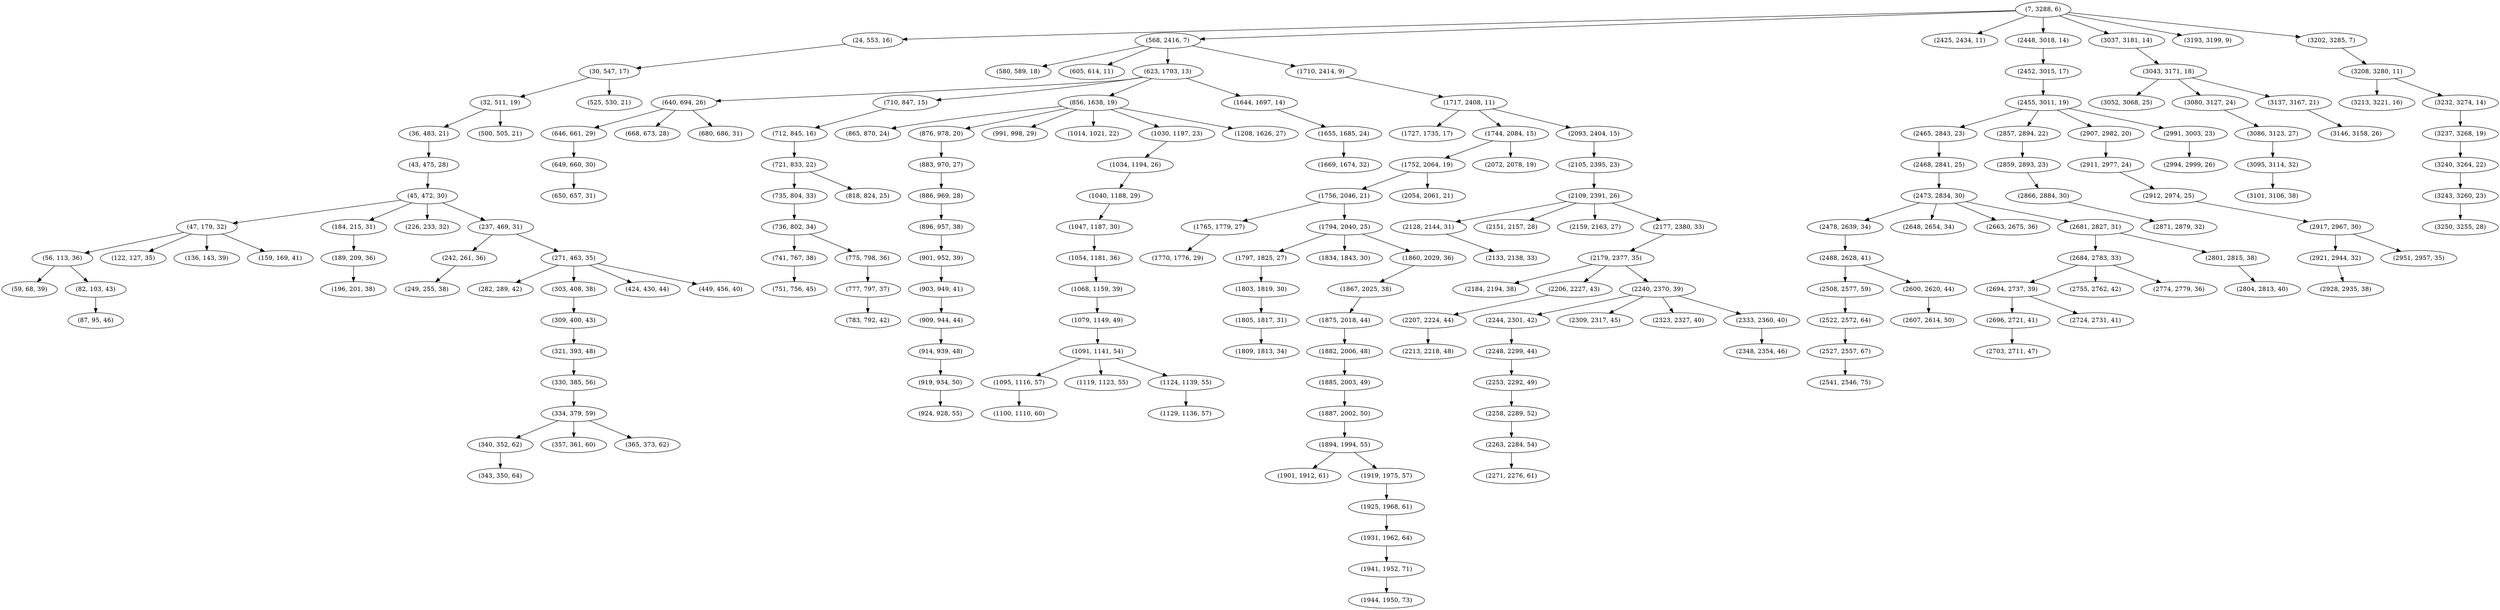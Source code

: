 digraph tree {
    "(7, 3288, 6)";
    "(24, 553, 16)";
    "(30, 547, 17)";
    "(32, 511, 19)";
    "(36, 483, 21)";
    "(43, 475, 28)";
    "(45, 472, 30)";
    "(47, 179, 32)";
    "(56, 113, 36)";
    "(59, 68, 39)";
    "(82, 103, 43)";
    "(87, 95, 46)";
    "(122, 127, 35)";
    "(136, 143, 39)";
    "(159, 169, 41)";
    "(184, 215, 31)";
    "(189, 209, 36)";
    "(196, 201, 38)";
    "(226, 233, 32)";
    "(237, 469, 31)";
    "(242, 261, 36)";
    "(249, 255, 38)";
    "(271, 463, 35)";
    "(282, 289, 42)";
    "(303, 408, 38)";
    "(309, 400, 43)";
    "(321, 393, 48)";
    "(330, 385, 56)";
    "(334, 379, 59)";
    "(340, 352, 62)";
    "(343, 350, 64)";
    "(357, 361, 60)";
    "(365, 373, 62)";
    "(424, 430, 44)";
    "(449, 456, 40)";
    "(500, 505, 21)";
    "(525, 530, 21)";
    "(568, 2416, 7)";
    "(580, 589, 18)";
    "(605, 614, 11)";
    "(623, 1703, 13)";
    "(640, 694, 26)";
    "(646, 661, 29)";
    "(649, 660, 30)";
    "(650, 657, 31)";
    "(668, 673, 28)";
    "(680, 686, 31)";
    "(710, 847, 15)";
    "(712, 845, 16)";
    "(721, 833, 22)";
    "(735, 804, 33)";
    "(736, 802, 34)";
    "(741, 767, 38)";
    "(751, 756, 45)";
    "(775, 798, 36)";
    "(777, 797, 37)";
    "(783, 792, 42)";
    "(818, 824, 25)";
    "(856, 1638, 19)";
    "(865, 870, 24)";
    "(876, 978, 20)";
    "(883, 970, 27)";
    "(886, 969, 28)";
    "(896, 957, 38)";
    "(901, 952, 39)";
    "(903, 949, 41)";
    "(909, 944, 44)";
    "(914, 939, 48)";
    "(919, 934, 50)";
    "(924, 928, 55)";
    "(991, 998, 29)";
    "(1014, 1021, 22)";
    "(1030, 1197, 23)";
    "(1034, 1194, 26)";
    "(1040, 1188, 29)";
    "(1047, 1187, 30)";
    "(1054, 1181, 36)";
    "(1068, 1159, 39)";
    "(1079, 1149, 49)";
    "(1091, 1141, 54)";
    "(1095, 1116, 57)";
    "(1100, 1110, 60)";
    "(1119, 1123, 55)";
    "(1124, 1139, 55)";
    "(1129, 1136, 57)";
    "(1208, 1626, 27)";
    "(1644, 1697, 14)";
    "(1655, 1685, 24)";
    "(1669, 1674, 32)";
    "(1710, 2414, 9)";
    "(1717, 2408, 11)";
    "(1727, 1735, 17)";
    "(1744, 2084, 15)";
    "(1752, 2064, 19)";
    "(1756, 2046, 21)";
    "(1765, 1779, 27)";
    "(1770, 1776, 29)";
    "(1794, 2040, 25)";
    "(1797, 1825, 27)";
    "(1803, 1819, 30)";
    "(1805, 1817, 31)";
    "(1809, 1813, 34)";
    "(1834, 1843, 30)";
    "(1860, 2029, 36)";
    "(1867, 2025, 38)";
    "(1875, 2018, 44)";
    "(1882, 2006, 48)";
    "(1885, 2003, 49)";
    "(1887, 2002, 50)";
    "(1894, 1994, 55)";
    "(1901, 1912, 61)";
    "(1919, 1975, 57)";
    "(1925, 1968, 61)";
    "(1931, 1962, 64)";
    "(1941, 1952, 71)";
    "(1944, 1950, 73)";
    "(2054, 2061, 21)";
    "(2072, 2078, 19)";
    "(2093, 2404, 15)";
    "(2105, 2395, 23)";
    "(2109, 2391, 26)";
    "(2128, 2144, 31)";
    "(2133, 2138, 33)";
    "(2151, 2157, 28)";
    "(2159, 2163, 27)";
    "(2177, 2380, 33)";
    "(2179, 2377, 35)";
    "(2184, 2194, 38)";
    "(2206, 2227, 43)";
    "(2207, 2224, 44)";
    "(2213, 2218, 48)";
    "(2240, 2370, 39)";
    "(2244, 2301, 42)";
    "(2248, 2299, 44)";
    "(2253, 2292, 49)";
    "(2258, 2289, 52)";
    "(2263, 2284, 54)";
    "(2271, 2276, 61)";
    "(2309, 2317, 45)";
    "(2323, 2327, 40)";
    "(2333, 2360, 40)";
    "(2348, 2354, 46)";
    "(2425, 2434, 11)";
    "(2448, 3018, 14)";
    "(2452, 3015, 17)";
    "(2455, 3011, 19)";
    "(2465, 2843, 23)";
    "(2468, 2841, 25)";
    "(2473, 2834, 30)";
    "(2478, 2639, 34)";
    "(2488, 2628, 41)";
    "(2508, 2577, 59)";
    "(2522, 2572, 64)";
    "(2527, 2557, 67)";
    "(2541, 2546, 75)";
    "(2600, 2620, 44)";
    "(2607, 2614, 50)";
    "(2648, 2654, 34)";
    "(2663, 2675, 36)";
    "(2681, 2827, 31)";
    "(2684, 2783, 33)";
    "(2694, 2737, 39)";
    "(2696, 2721, 41)";
    "(2703, 2711, 47)";
    "(2724, 2731, 41)";
    "(2755, 2762, 42)";
    "(2774, 2779, 36)";
    "(2801, 2815, 38)";
    "(2804, 2813, 40)";
    "(2857, 2894, 22)";
    "(2859, 2893, 23)";
    "(2866, 2884, 30)";
    "(2871, 2879, 32)";
    "(2907, 2982, 20)";
    "(2911, 2977, 24)";
    "(2912, 2974, 25)";
    "(2917, 2967, 30)";
    "(2921, 2944, 32)";
    "(2928, 2935, 38)";
    "(2951, 2957, 35)";
    "(2991, 3003, 23)";
    "(2994, 2999, 26)";
    "(3037, 3181, 14)";
    "(3043, 3171, 18)";
    "(3052, 3068, 25)";
    "(3080, 3127, 24)";
    "(3086, 3123, 27)";
    "(3095, 3114, 32)";
    "(3101, 3106, 38)";
    "(3137, 3167, 21)";
    "(3146, 3158, 26)";
    "(3193, 3199, 9)";
    "(3202, 3285, 7)";
    "(3208, 3280, 11)";
    "(3213, 3221, 16)";
    "(3232, 3274, 14)";
    "(3237, 3268, 19)";
    "(3240, 3264, 22)";
    "(3243, 3260, 23)";
    "(3250, 3255, 28)";
    "(7, 3288, 6)" -> "(24, 553, 16)";
    "(7, 3288, 6)" -> "(568, 2416, 7)";
    "(7, 3288, 6)" -> "(2425, 2434, 11)";
    "(7, 3288, 6)" -> "(2448, 3018, 14)";
    "(7, 3288, 6)" -> "(3037, 3181, 14)";
    "(7, 3288, 6)" -> "(3193, 3199, 9)";
    "(7, 3288, 6)" -> "(3202, 3285, 7)";
    "(24, 553, 16)" -> "(30, 547, 17)";
    "(30, 547, 17)" -> "(32, 511, 19)";
    "(30, 547, 17)" -> "(525, 530, 21)";
    "(32, 511, 19)" -> "(36, 483, 21)";
    "(32, 511, 19)" -> "(500, 505, 21)";
    "(36, 483, 21)" -> "(43, 475, 28)";
    "(43, 475, 28)" -> "(45, 472, 30)";
    "(45, 472, 30)" -> "(47, 179, 32)";
    "(45, 472, 30)" -> "(184, 215, 31)";
    "(45, 472, 30)" -> "(226, 233, 32)";
    "(45, 472, 30)" -> "(237, 469, 31)";
    "(47, 179, 32)" -> "(56, 113, 36)";
    "(47, 179, 32)" -> "(122, 127, 35)";
    "(47, 179, 32)" -> "(136, 143, 39)";
    "(47, 179, 32)" -> "(159, 169, 41)";
    "(56, 113, 36)" -> "(59, 68, 39)";
    "(56, 113, 36)" -> "(82, 103, 43)";
    "(82, 103, 43)" -> "(87, 95, 46)";
    "(184, 215, 31)" -> "(189, 209, 36)";
    "(189, 209, 36)" -> "(196, 201, 38)";
    "(237, 469, 31)" -> "(242, 261, 36)";
    "(237, 469, 31)" -> "(271, 463, 35)";
    "(242, 261, 36)" -> "(249, 255, 38)";
    "(271, 463, 35)" -> "(282, 289, 42)";
    "(271, 463, 35)" -> "(303, 408, 38)";
    "(271, 463, 35)" -> "(424, 430, 44)";
    "(271, 463, 35)" -> "(449, 456, 40)";
    "(303, 408, 38)" -> "(309, 400, 43)";
    "(309, 400, 43)" -> "(321, 393, 48)";
    "(321, 393, 48)" -> "(330, 385, 56)";
    "(330, 385, 56)" -> "(334, 379, 59)";
    "(334, 379, 59)" -> "(340, 352, 62)";
    "(334, 379, 59)" -> "(357, 361, 60)";
    "(334, 379, 59)" -> "(365, 373, 62)";
    "(340, 352, 62)" -> "(343, 350, 64)";
    "(568, 2416, 7)" -> "(580, 589, 18)";
    "(568, 2416, 7)" -> "(605, 614, 11)";
    "(568, 2416, 7)" -> "(623, 1703, 13)";
    "(568, 2416, 7)" -> "(1710, 2414, 9)";
    "(623, 1703, 13)" -> "(640, 694, 26)";
    "(623, 1703, 13)" -> "(710, 847, 15)";
    "(623, 1703, 13)" -> "(856, 1638, 19)";
    "(623, 1703, 13)" -> "(1644, 1697, 14)";
    "(640, 694, 26)" -> "(646, 661, 29)";
    "(640, 694, 26)" -> "(668, 673, 28)";
    "(640, 694, 26)" -> "(680, 686, 31)";
    "(646, 661, 29)" -> "(649, 660, 30)";
    "(649, 660, 30)" -> "(650, 657, 31)";
    "(710, 847, 15)" -> "(712, 845, 16)";
    "(712, 845, 16)" -> "(721, 833, 22)";
    "(721, 833, 22)" -> "(735, 804, 33)";
    "(721, 833, 22)" -> "(818, 824, 25)";
    "(735, 804, 33)" -> "(736, 802, 34)";
    "(736, 802, 34)" -> "(741, 767, 38)";
    "(736, 802, 34)" -> "(775, 798, 36)";
    "(741, 767, 38)" -> "(751, 756, 45)";
    "(775, 798, 36)" -> "(777, 797, 37)";
    "(777, 797, 37)" -> "(783, 792, 42)";
    "(856, 1638, 19)" -> "(865, 870, 24)";
    "(856, 1638, 19)" -> "(876, 978, 20)";
    "(856, 1638, 19)" -> "(991, 998, 29)";
    "(856, 1638, 19)" -> "(1014, 1021, 22)";
    "(856, 1638, 19)" -> "(1030, 1197, 23)";
    "(856, 1638, 19)" -> "(1208, 1626, 27)";
    "(876, 978, 20)" -> "(883, 970, 27)";
    "(883, 970, 27)" -> "(886, 969, 28)";
    "(886, 969, 28)" -> "(896, 957, 38)";
    "(896, 957, 38)" -> "(901, 952, 39)";
    "(901, 952, 39)" -> "(903, 949, 41)";
    "(903, 949, 41)" -> "(909, 944, 44)";
    "(909, 944, 44)" -> "(914, 939, 48)";
    "(914, 939, 48)" -> "(919, 934, 50)";
    "(919, 934, 50)" -> "(924, 928, 55)";
    "(1030, 1197, 23)" -> "(1034, 1194, 26)";
    "(1034, 1194, 26)" -> "(1040, 1188, 29)";
    "(1040, 1188, 29)" -> "(1047, 1187, 30)";
    "(1047, 1187, 30)" -> "(1054, 1181, 36)";
    "(1054, 1181, 36)" -> "(1068, 1159, 39)";
    "(1068, 1159, 39)" -> "(1079, 1149, 49)";
    "(1079, 1149, 49)" -> "(1091, 1141, 54)";
    "(1091, 1141, 54)" -> "(1095, 1116, 57)";
    "(1091, 1141, 54)" -> "(1119, 1123, 55)";
    "(1091, 1141, 54)" -> "(1124, 1139, 55)";
    "(1095, 1116, 57)" -> "(1100, 1110, 60)";
    "(1124, 1139, 55)" -> "(1129, 1136, 57)";
    "(1644, 1697, 14)" -> "(1655, 1685, 24)";
    "(1655, 1685, 24)" -> "(1669, 1674, 32)";
    "(1710, 2414, 9)" -> "(1717, 2408, 11)";
    "(1717, 2408, 11)" -> "(1727, 1735, 17)";
    "(1717, 2408, 11)" -> "(1744, 2084, 15)";
    "(1717, 2408, 11)" -> "(2093, 2404, 15)";
    "(1744, 2084, 15)" -> "(1752, 2064, 19)";
    "(1744, 2084, 15)" -> "(2072, 2078, 19)";
    "(1752, 2064, 19)" -> "(1756, 2046, 21)";
    "(1752, 2064, 19)" -> "(2054, 2061, 21)";
    "(1756, 2046, 21)" -> "(1765, 1779, 27)";
    "(1756, 2046, 21)" -> "(1794, 2040, 25)";
    "(1765, 1779, 27)" -> "(1770, 1776, 29)";
    "(1794, 2040, 25)" -> "(1797, 1825, 27)";
    "(1794, 2040, 25)" -> "(1834, 1843, 30)";
    "(1794, 2040, 25)" -> "(1860, 2029, 36)";
    "(1797, 1825, 27)" -> "(1803, 1819, 30)";
    "(1803, 1819, 30)" -> "(1805, 1817, 31)";
    "(1805, 1817, 31)" -> "(1809, 1813, 34)";
    "(1860, 2029, 36)" -> "(1867, 2025, 38)";
    "(1867, 2025, 38)" -> "(1875, 2018, 44)";
    "(1875, 2018, 44)" -> "(1882, 2006, 48)";
    "(1882, 2006, 48)" -> "(1885, 2003, 49)";
    "(1885, 2003, 49)" -> "(1887, 2002, 50)";
    "(1887, 2002, 50)" -> "(1894, 1994, 55)";
    "(1894, 1994, 55)" -> "(1901, 1912, 61)";
    "(1894, 1994, 55)" -> "(1919, 1975, 57)";
    "(1919, 1975, 57)" -> "(1925, 1968, 61)";
    "(1925, 1968, 61)" -> "(1931, 1962, 64)";
    "(1931, 1962, 64)" -> "(1941, 1952, 71)";
    "(1941, 1952, 71)" -> "(1944, 1950, 73)";
    "(2093, 2404, 15)" -> "(2105, 2395, 23)";
    "(2105, 2395, 23)" -> "(2109, 2391, 26)";
    "(2109, 2391, 26)" -> "(2128, 2144, 31)";
    "(2109, 2391, 26)" -> "(2151, 2157, 28)";
    "(2109, 2391, 26)" -> "(2159, 2163, 27)";
    "(2109, 2391, 26)" -> "(2177, 2380, 33)";
    "(2128, 2144, 31)" -> "(2133, 2138, 33)";
    "(2177, 2380, 33)" -> "(2179, 2377, 35)";
    "(2179, 2377, 35)" -> "(2184, 2194, 38)";
    "(2179, 2377, 35)" -> "(2206, 2227, 43)";
    "(2179, 2377, 35)" -> "(2240, 2370, 39)";
    "(2206, 2227, 43)" -> "(2207, 2224, 44)";
    "(2207, 2224, 44)" -> "(2213, 2218, 48)";
    "(2240, 2370, 39)" -> "(2244, 2301, 42)";
    "(2240, 2370, 39)" -> "(2309, 2317, 45)";
    "(2240, 2370, 39)" -> "(2323, 2327, 40)";
    "(2240, 2370, 39)" -> "(2333, 2360, 40)";
    "(2244, 2301, 42)" -> "(2248, 2299, 44)";
    "(2248, 2299, 44)" -> "(2253, 2292, 49)";
    "(2253, 2292, 49)" -> "(2258, 2289, 52)";
    "(2258, 2289, 52)" -> "(2263, 2284, 54)";
    "(2263, 2284, 54)" -> "(2271, 2276, 61)";
    "(2333, 2360, 40)" -> "(2348, 2354, 46)";
    "(2448, 3018, 14)" -> "(2452, 3015, 17)";
    "(2452, 3015, 17)" -> "(2455, 3011, 19)";
    "(2455, 3011, 19)" -> "(2465, 2843, 23)";
    "(2455, 3011, 19)" -> "(2857, 2894, 22)";
    "(2455, 3011, 19)" -> "(2907, 2982, 20)";
    "(2455, 3011, 19)" -> "(2991, 3003, 23)";
    "(2465, 2843, 23)" -> "(2468, 2841, 25)";
    "(2468, 2841, 25)" -> "(2473, 2834, 30)";
    "(2473, 2834, 30)" -> "(2478, 2639, 34)";
    "(2473, 2834, 30)" -> "(2648, 2654, 34)";
    "(2473, 2834, 30)" -> "(2663, 2675, 36)";
    "(2473, 2834, 30)" -> "(2681, 2827, 31)";
    "(2478, 2639, 34)" -> "(2488, 2628, 41)";
    "(2488, 2628, 41)" -> "(2508, 2577, 59)";
    "(2488, 2628, 41)" -> "(2600, 2620, 44)";
    "(2508, 2577, 59)" -> "(2522, 2572, 64)";
    "(2522, 2572, 64)" -> "(2527, 2557, 67)";
    "(2527, 2557, 67)" -> "(2541, 2546, 75)";
    "(2600, 2620, 44)" -> "(2607, 2614, 50)";
    "(2681, 2827, 31)" -> "(2684, 2783, 33)";
    "(2681, 2827, 31)" -> "(2801, 2815, 38)";
    "(2684, 2783, 33)" -> "(2694, 2737, 39)";
    "(2684, 2783, 33)" -> "(2755, 2762, 42)";
    "(2684, 2783, 33)" -> "(2774, 2779, 36)";
    "(2694, 2737, 39)" -> "(2696, 2721, 41)";
    "(2694, 2737, 39)" -> "(2724, 2731, 41)";
    "(2696, 2721, 41)" -> "(2703, 2711, 47)";
    "(2801, 2815, 38)" -> "(2804, 2813, 40)";
    "(2857, 2894, 22)" -> "(2859, 2893, 23)";
    "(2859, 2893, 23)" -> "(2866, 2884, 30)";
    "(2866, 2884, 30)" -> "(2871, 2879, 32)";
    "(2907, 2982, 20)" -> "(2911, 2977, 24)";
    "(2911, 2977, 24)" -> "(2912, 2974, 25)";
    "(2912, 2974, 25)" -> "(2917, 2967, 30)";
    "(2917, 2967, 30)" -> "(2921, 2944, 32)";
    "(2917, 2967, 30)" -> "(2951, 2957, 35)";
    "(2921, 2944, 32)" -> "(2928, 2935, 38)";
    "(2991, 3003, 23)" -> "(2994, 2999, 26)";
    "(3037, 3181, 14)" -> "(3043, 3171, 18)";
    "(3043, 3171, 18)" -> "(3052, 3068, 25)";
    "(3043, 3171, 18)" -> "(3080, 3127, 24)";
    "(3043, 3171, 18)" -> "(3137, 3167, 21)";
    "(3080, 3127, 24)" -> "(3086, 3123, 27)";
    "(3086, 3123, 27)" -> "(3095, 3114, 32)";
    "(3095, 3114, 32)" -> "(3101, 3106, 38)";
    "(3137, 3167, 21)" -> "(3146, 3158, 26)";
    "(3202, 3285, 7)" -> "(3208, 3280, 11)";
    "(3208, 3280, 11)" -> "(3213, 3221, 16)";
    "(3208, 3280, 11)" -> "(3232, 3274, 14)";
    "(3232, 3274, 14)" -> "(3237, 3268, 19)";
    "(3237, 3268, 19)" -> "(3240, 3264, 22)";
    "(3240, 3264, 22)" -> "(3243, 3260, 23)";
    "(3243, 3260, 23)" -> "(3250, 3255, 28)";
}
